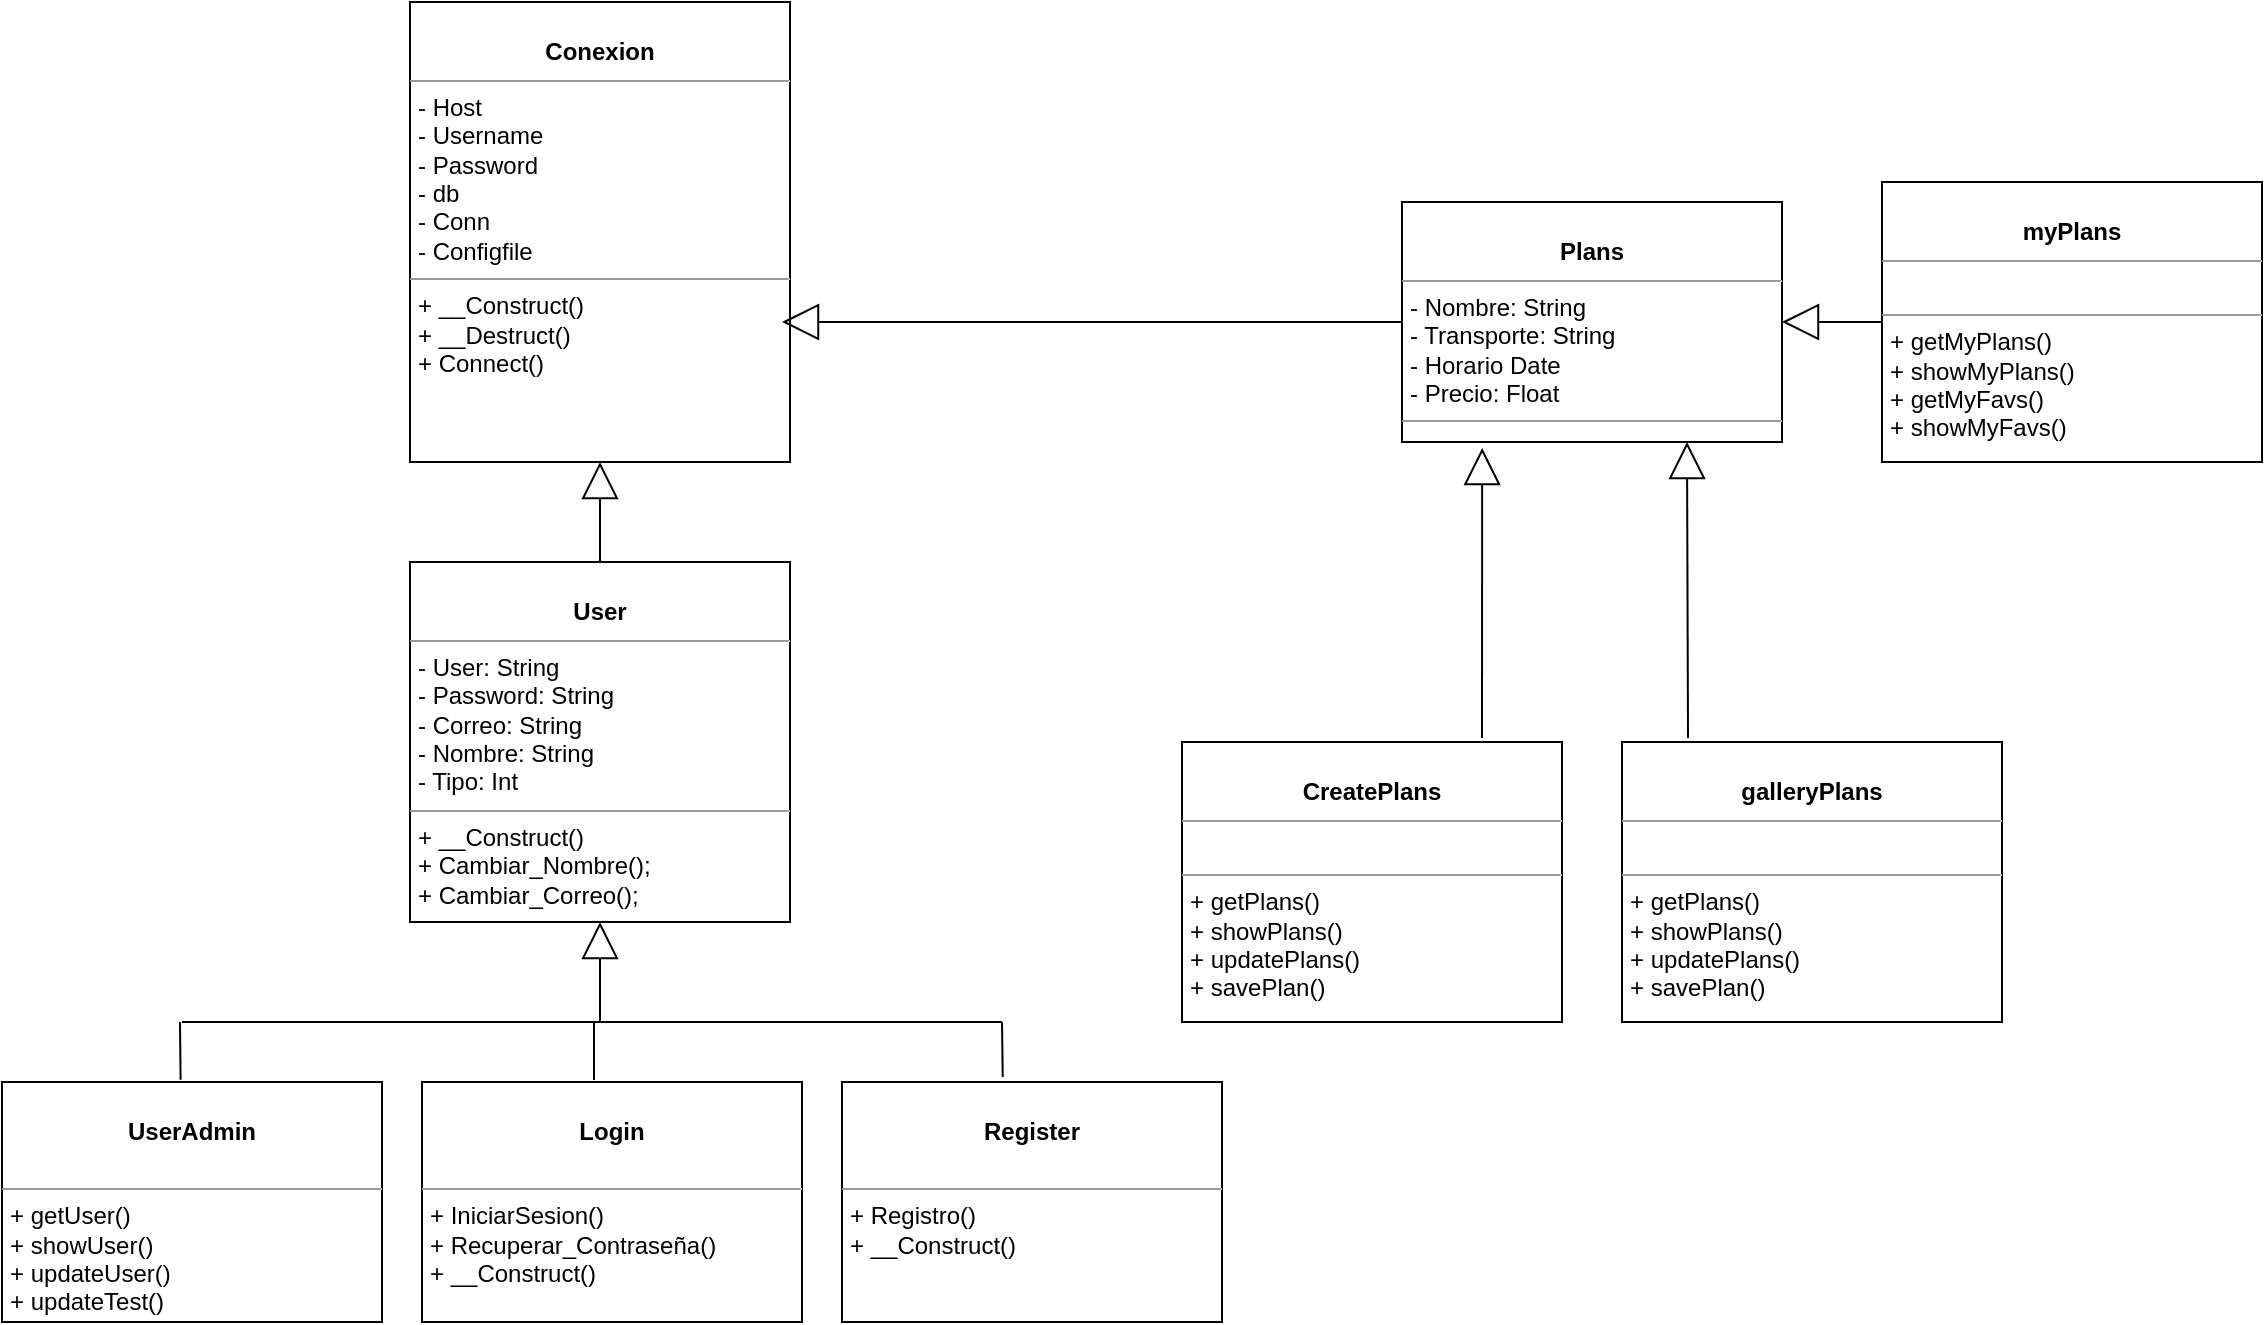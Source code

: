<mxfile version="14.6.11" type="device"><diagram id="3iCQcUYoQrKotWl5Fqi7" name="Page-1"><mxGraphModel dx="1351" dy="946" grid="1" gridSize="10" guides="1" tooltips="1" connect="1" arrows="1" fold="1" page="1" pageScale="1" pageWidth="583" pageHeight="827" math="0" shadow="0"><root><mxCell id="0"/><mxCell id="1" parent="0"/><mxCell id="4jcvs5i4MNcyBwaAcu1I-1" value="&lt;p style=&quot;margin: 0px ; margin-top: 4px ; text-align: center&quot;&gt;&lt;br&gt;&lt;b&gt;Login&lt;/b&gt;&lt;/p&gt;&lt;p style=&quot;margin: 0px ; margin-left: 4px&quot;&gt;&lt;br&gt;&lt;/p&gt;&lt;hr size=&quot;1&quot;&gt;&lt;p style=&quot;margin: 0px ; margin-left: 4px&quot;&gt;+ IniciarSesion()&lt;br&gt;+ Recuperar_Contraseña()&lt;/p&gt;&lt;p style=&quot;margin: 0px ; margin-left: 4px&quot;&gt;+ __Construct()&lt;br&gt;&lt;/p&gt;" style="verticalAlign=top;align=left;overflow=fill;fontSize=12;fontFamily=Helvetica;html=1;" vertex="1" parent="1"><mxGeometry x="230" y="820" width="190" height="120" as="geometry"/></mxCell><mxCell id="4jcvs5i4MNcyBwaAcu1I-2" value="&lt;p style=&quot;margin: 0px ; margin-top: 4px ; text-align: center&quot;&gt;&lt;br&gt;&lt;b&gt;Register&lt;/b&gt;&lt;/p&gt;&lt;p style=&quot;margin: 0px ; margin-left: 4px&quot;&gt;&lt;br&gt;&lt;/p&gt;&lt;hr size=&quot;1&quot;&gt;&lt;p style=&quot;margin: 0px ; margin-left: 4px&quot;&gt;+ Registro()&lt;br&gt;&lt;/p&gt;&lt;p style=&quot;margin: 0px ; margin-left: 4px&quot;&gt;+ __Construct()&lt;br&gt;&lt;/p&gt;" style="verticalAlign=top;align=left;overflow=fill;fontSize=12;fontFamily=Helvetica;html=1;" vertex="1" parent="1"><mxGeometry x="440" y="820" width="190" height="120" as="geometry"/></mxCell><mxCell id="4jcvs5i4MNcyBwaAcu1I-3" value="&lt;p style=&quot;margin: 0px ; margin-top: 4px ; text-align: center&quot;&gt;&lt;br&gt;&lt;b&gt;User&lt;/b&gt;&lt;/p&gt;&lt;hr size=&quot;1&quot;&gt;&lt;p style=&quot;margin: 0px ; margin-left: 4px&quot;&gt;- User: String&lt;br&gt;- Password: String&lt;/p&gt;&lt;p style=&quot;margin: 0px ; margin-left: 4px&quot;&gt;- Correo: String&lt;/p&gt;&lt;p style=&quot;margin: 0px ; margin-left: 4px&quot;&gt;- Nombre: String&lt;/p&gt;&lt;p style=&quot;margin: 0px ; margin-left: 4px&quot;&gt;- Tipo: Int&lt;/p&gt;&lt;hr size=&quot;1&quot;&gt;&lt;p style=&quot;margin: 0px ; margin-left: 4px&quot;&gt;+ __Construct()&lt;br&gt;&lt;/p&gt;&lt;p style=&quot;margin: 0px ; margin-left: 4px&quot;&gt;+ Cambiar_Nombre();&amp;nbsp;&lt;br&gt;+ Cambiar_Correo();&lt;/p&gt;" style="verticalAlign=top;align=left;overflow=fill;fontSize=12;fontFamily=Helvetica;html=1;" vertex="1" parent="1"><mxGeometry x="224" y="560" width="190" height="180" as="geometry"/></mxCell><mxCell id="4jcvs5i4MNcyBwaAcu1I-4" value="&lt;p style=&quot;margin: 0px ; margin-top: 4px ; text-align: center&quot;&gt;&lt;br&gt;&lt;b&gt;Conexion&lt;/b&gt;&lt;/p&gt;&lt;hr size=&quot;1&quot;&gt;&lt;p style=&quot;margin: 0px ; margin-left: 4px&quot;&gt;- Host&lt;br&gt;- Username&lt;/p&gt;&lt;p style=&quot;margin: 0px ; margin-left: 4px&quot;&gt;- Password&lt;/p&gt;&lt;p style=&quot;margin: 0px ; margin-left: 4px&quot;&gt;- db&lt;/p&gt;&lt;p style=&quot;margin: 0px ; margin-left: 4px&quot;&gt;- Conn&lt;/p&gt;&lt;p style=&quot;margin: 0px ; margin-left: 4px&quot;&gt;- Configfile&lt;/p&gt;&lt;hr size=&quot;1&quot;&gt;&lt;p style=&quot;margin: 0px ; margin-left: 4px&quot;&gt;+ __Construct()&lt;br&gt;+ __Destruct()&lt;/p&gt;&lt;p style=&quot;margin: 0px ; margin-left: 4px&quot;&gt;+ Connect()&lt;/p&gt;&lt;p style=&quot;margin: 0px ; margin-left: 4px&quot;&gt;&lt;br&gt;&lt;/p&gt;" style="verticalAlign=top;align=left;overflow=fill;fontSize=12;fontFamily=Helvetica;html=1;" vertex="1" parent="1"><mxGeometry x="224" y="280" width="190" height="230" as="geometry"/></mxCell><mxCell id="4jcvs5i4MNcyBwaAcu1I-5" value="" style="endArrow=block;endSize=16;endFill=0;html=1;exitX=0.5;exitY=0;exitDx=0;exitDy=0;entryX=0.5;entryY=1;entryDx=0;entryDy=0;" edge="1" parent="1" source="4jcvs5i4MNcyBwaAcu1I-3" target="4jcvs5i4MNcyBwaAcu1I-4"><mxGeometry width="160" relative="1" as="geometry"><mxPoint x="550" y="550.5" as="sourcePoint"/><mxPoint x="490" y="500" as="targetPoint"/></mxGeometry></mxCell><mxCell id="4jcvs5i4MNcyBwaAcu1I-6" value="&lt;p style=&quot;margin: 0px ; margin-top: 4px ; text-align: center&quot;&gt;&lt;br&gt;&lt;b&gt;galleryPlans&lt;/b&gt;&lt;/p&gt;&lt;hr size=&quot;1&quot;&gt;&lt;p style=&quot;margin: 0px ; margin-left: 4px&quot;&gt;&lt;br&gt;&lt;/p&gt;&lt;hr size=&quot;1&quot;&gt;&lt;p style=&quot;margin: 0px ; margin-left: 4px&quot;&gt;+ getPlans()&lt;br&gt;+ showPlans()&amp;nbsp;&lt;/p&gt;&lt;p style=&quot;margin: 0px ; margin-left: 4px&quot;&gt;+ updatePlans()&lt;/p&gt;&lt;p style=&quot;margin: 0px ; margin-left: 4px&quot;&gt;+ savePlan()&lt;/p&gt;&lt;p style=&quot;margin: 0px ; margin-left: 4px&quot;&gt;&lt;br&gt;&lt;/p&gt;&lt;p style=&quot;margin: 0px ; margin-left: 4px&quot;&gt;&lt;br&gt;&lt;/p&gt;" style="verticalAlign=top;align=left;overflow=fill;fontSize=12;fontFamily=Helvetica;html=1;" vertex="1" parent="1"><mxGeometry x="830" y="650" width="190" height="140" as="geometry"/></mxCell><mxCell id="4jcvs5i4MNcyBwaAcu1I-7" value="" style="endArrow=block;endSize=16;endFill=0;html=1;entryX=0.5;entryY=1;entryDx=0;entryDy=0;" edge="1" parent="1" target="4jcvs5i4MNcyBwaAcu1I-3"><mxGeometry x="0.009" y="15" width="160" relative="1" as="geometry"><mxPoint x="319" y="790" as="sourcePoint"/><mxPoint x="264" y="712" as="targetPoint"/><mxPoint as="offset"/></mxGeometry></mxCell><mxCell id="4jcvs5i4MNcyBwaAcu1I-10" value="&lt;p style=&quot;margin: 0px ; margin-top: 4px ; text-align: center&quot;&gt;&lt;br&gt;&lt;b&gt;CreatePlans&lt;/b&gt;&lt;/p&gt;&lt;hr size=&quot;1&quot;&gt;&lt;p style=&quot;margin: 0px ; margin-left: 4px&quot;&gt;&lt;br&gt;&lt;/p&gt;&lt;hr size=&quot;1&quot;&gt;&lt;p style=&quot;margin: 0px ; margin-left: 4px&quot;&gt;+ getPlans()&lt;br&gt;+ showPlans()&amp;nbsp;&lt;/p&gt;&lt;p style=&quot;margin: 0px ; margin-left: 4px&quot;&gt;+ updatePlans()&lt;/p&gt;&lt;p style=&quot;margin: 0px ; margin-left: 4px&quot;&gt;+ savePlan()&lt;/p&gt;&lt;p style=&quot;margin: 0px ; margin-left: 4px&quot;&gt;&lt;br&gt;&lt;/p&gt;&lt;p style=&quot;margin: 0px ; margin-left: 4px&quot;&gt;&lt;br&gt;&lt;/p&gt;" style="verticalAlign=top;align=left;overflow=fill;fontSize=12;fontFamily=Helvetica;html=1;" vertex="1" parent="1"><mxGeometry x="610" y="650" width="190" height="140" as="geometry"/></mxCell><mxCell id="4jcvs5i4MNcyBwaAcu1I-11" value="&lt;p style=&quot;margin: 0px ; margin-top: 4px ; text-align: center&quot;&gt;&lt;br&gt;&lt;b&gt;Plans&lt;/b&gt;&lt;/p&gt;&lt;hr size=&quot;1&quot;&gt;&lt;p style=&quot;margin: 0px ; margin-left: 4px&quot;&gt;- Nombre: String&lt;/p&gt;&lt;p style=&quot;margin: 0px ; margin-left: 4px&quot;&gt;- Transporte: String&lt;br&gt;- Horario Date&lt;/p&gt;&lt;p style=&quot;margin: 0px ; margin-left: 4px&quot;&gt;- Precio: Float&lt;/p&gt;&lt;hr size=&quot;1&quot;&gt;&lt;p style=&quot;margin: 0px ; margin-left: 4px&quot;&gt;&lt;br&gt;&lt;/p&gt;&lt;p style=&quot;margin: 0px ; margin-left: 4px&quot;&gt;&lt;br&gt;&lt;/p&gt;&lt;p style=&quot;margin: 0px ; margin-left: 4px&quot;&gt;&lt;br&gt;&lt;/p&gt;" style="verticalAlign=top;align=left;overflow=fill;fontSize=12;fontFamily=Helvetica;html=1;" vertex="1" parent="1"><mxGeometry x="720" y="380" width="190" height="120" as="geometry"/></mxCell><mxCell id="4jcvs5i4MNcyBwaAcu1I-12" value="" style="endArrow=block;endSize=16;endFill=0;html=1;exitX=0;exitY=0.5;exitDx=0;exitDy=0;" edge="1" parent="1" source="4jcvs5i4MNcyBwaAcu1I-11"><mxGeometry width="160" relative="1" as="geometry"><mxPoint x="329" y="580.5" as="sourcePoint"/><mxPoint x="410" y="440" as="targetPoint"/></mxGeometry></mxCell><mxCell id="4jcvs5i4MNcyBwaAcu1I-13" value="" style="endArrow=block;endSize=16;endFill=0;html=1;entryX=0.211;entryY=1.025;entryDx=0;entryDy=0;entryPerimeter=0;" edge="1" parent="1" target="4jcvs5i4MNcyBwaAcu1I-11"><mxGeometry width="160" relative="1" as="geometry"><mxPoint x="760" y="648" as="sourcePoint"/><mxPoint x="760" y="541" as="targetPoint"/></mxGeometry></mxCell><mxCell id="4jcvs5i4MNcyBwaAcu1I-14" value="" style="endArrow=block;endSize=16;endFill=0;html=1;entryX=0.75;entryY=1;entryDx=0;entryDy=0;" edge="1" parent="1" target="4jcvs5i4MNcyBwaAcu1I-11"><mxGeometry width="160" relative="1" as="geometry"><mxPoint x="863" y="648" as="sourcePoint"/><mxPoint x="770.09" y="513" as="targetPoint"/></mxGeometry></mxCell><mxCell id="4jcvs5i4MNcyBwaAcu1I-15" value="&lt;p style=&quot;margin: 0px ; margin-top: 4px ; text-align: center&quot;&gt;&lt;br&gt;&lt;b&gt;UserAdmin&lt;/b&gt;&lt;/p&gt;&lt;p style=&quot;margin: 0px ; margin-left: 4px&quot;&gt;&lt;br&gt;&lt;/p&gt;&lt;hr size=&quot;1&quot;&gt;&lt;p style=&quot;margin: 0px ; margin-left: 4px&quot;&gt;+ getUser()&lt;br&gt;+ showUser()&lt;/p&gt;&lt;p style=&quot;margin: 0px ; margin-left: 4px&quot;&gt;+ updateUser()&lt;br&gt;&lt;/p&gt;&lt;p style=&quot;margin: 0px ; margin-left: 4px&quot;&gt;+ updateTest()&lt;/p&gt;" style="verticalAlign=top;align=left;overflow=fill;fontSize=12;fontFamily=Helvetica;html=1;" vertex="1" parent="1"><mxGeometry x="20" y="820" width="190" height="120" as="geometry"/></mxCell><mxCell id="4jcvs5i4MNcyBwaAcu1I-17" value="&lt;p style=&quot;margin: 0px ; margin-top: 4px ; text-align: center&quot;&gt;&lt;br&gt;&lt;b&gt;myPlans&lt;/b&gt;&lt;/p&gt;&lt;hr size=&quot;1&quot;&gt;&lt;p style=&quot;margin: 0px ; margin-left: 4px&quot;&gt;&lt;br&gt;&lt;/p&gt;&lt;hr size=&quot;1&quot;&gt;&lt;p style=&quot;margin: 0px ; margin-left: 4px&quot;&gt;+ getMyPlans()&lt;br&gt;+ showMyPlans()&amp;nbsp;&lt;/p&gt;&lt;p style=&quot;margin: 0px ; margin-left: 4px&quot;&gt;+ getMyFavs()&lt;/p&gt;&lt;p style=&quot;margin: 0px ; margin-left: 4px&quot;&gt;+ showMyFavs()&lt;/p&gt;&lt;p style=&quot;margin: 0px ; margin-left: 4px&quot;&gt;&lt;br&gt;&lt;/p&gt;&lt;p style=&quot;margin: 0px ; margin-left: 4px&quot;&gt;&lt;br&gt;&lt;/p&gt;" style="verticalAlign=top;align=left;overflow=fill;fontSize=12;fontFamily=Helvetica;html=1;" vertex="1" parent="1"><mxGeometry x="960" y="370" width="190" height="140" as="geometry"/></mxCell><mxCell id="4jcvs5i4MNcyBwaAcu1I-18" value="" style="endArrow=block;endSize=16;endFill=0;html=1;entryX=1;entryY=0.5;entryDx=0;entryDy=0;exitX=0;exitY=0.5;exitDx=0;exitDy=0;" edge="1" parent="1" source="4jcvs5i4MNcyBwaAcu1I-17" target="4jcvs5i4MNcyBwaAcu1I-11"><mxGeometry width="160" relative="1" as="geometry"><mxPoint x="770" y="658" as="sourcePoint"/><mxPoint x="770.09" y="513" as="targetPoint"/></mxGeometry></mxCell><mxCell id="4jcvs5i4MNcyBwaAcu1I-19" value="" style="endArrow=none;html=1;" edge="1" parent="1"><mxGeometry width="50" height="50" relative="1" as="geometry"><mxPoint x="110" y="790" as="sourcePoint"/><mxPoint x="520" y="790" as="targetPoint"/></mxGeometry></mxCell><mxCell id="4jcvs5i4MNcyBwaAcu1I-20" value="" style="endArrow=none;html=1;exitX=0.47;exitY=-0.009;exitDx=0;exitDy=0;exitPerimeter=0;" edge="1" parent="1" source="4jcvs5i4MNcyBwaAcu1I-15"><mxGeometry width="50" height="50" relative="1" as="geometry"><mxPoint x="560" y="670" as="sourcePoint"/><mxPoint x="109" y="790" as="targetPoint"/></mxGeometry></mxCell><mxCell id="4jcvs5i4MNcyBwaAcu1I-21" value="" style="endArrow=none;html=1;" edge="1" parent="1"><mxGeometry width="50" height="50" relative="1" as="geometry"><mxPoint x="316" y="819" as="sourcePoint"/><mxPoint x="316" y="790" as="targetPoint"/><Array as="points"><mxPoint x="316" y="800"/></Array></mxGeometry></mxCell><mxCell id="4jcvs5i4MNcyBwaAcu1I-22" value="" style="endArrow=none;html=1;exitX=0.423;exitY=-0.021;exitDx=0;exitDy=0;exitPerimeter=0;" edge="1" parent="1" source="4jcvs5i4MNcyBwaAcu1I-2"><mxGeometry width="50" height="50" relative="1" as="geometry"><mxPoint x="335.0" y="830" as="sourcePoint"/><mxPoint x="520" y="790" as="targetPoint"/></mxGeometry></mxCell></root></mxGraphModel></diagram></mxfile>